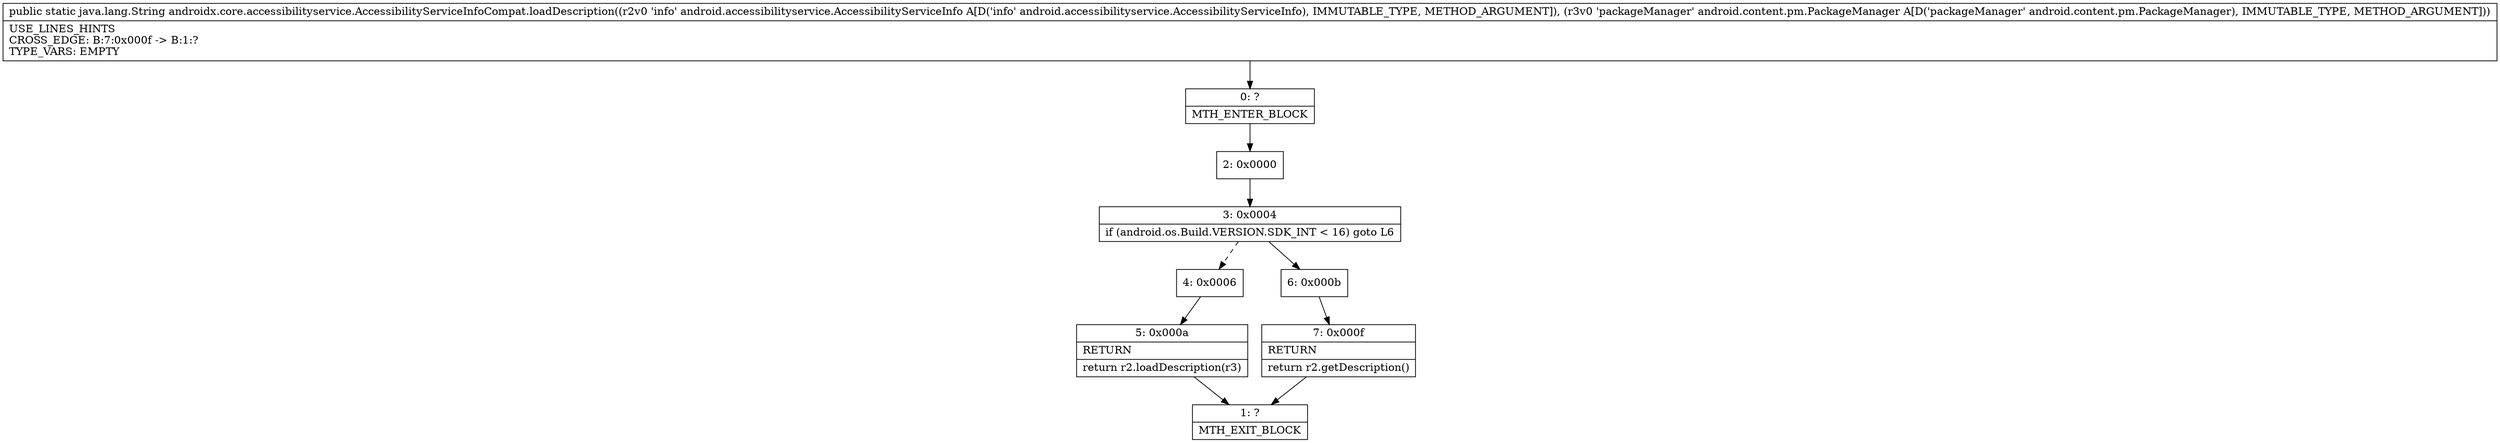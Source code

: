 digraph "CFG forandroidx.core.accessibilityservice.AccessibilityServiceInfoCompat.loadDescription(Landroid\/accessibilityservice\/AccessibilityServiceInfo;Landroid\/content\/pm\/PackageManager;)Ljava\/lang\/String;" {
Node_0 [shape=record,label="{0\:\ ?|MTH_ENTER_BLOCK\l}"];
Node_2 [shape=record,label="{2\:\ 0x0000}"];
Node_3 [shape=record,label="{3\:\ 0x0004|if (android.os.Build.VERSION.SDK_INT \< 16) goto L6\l}"];
Node_4 [shape=record,label="{4\:\ 0x0006}"];
Node_5 [shape=record,label="{5\:\ 0x000a|RETURN\l|return r2.loadDescription(r3)\l}"];
Node_1 [shape=record,label="{1\:\ ?|MTH_EXIT_BLOCK\l}"];
Node_6 [shape=record,label="{6\:\ 0x000b}"];
Node_7 [shape=record,label="{7\:\ 0x000f|RETURN\l|return r2.getDescription()\l}"];
MethodNode[shape=record,label="{public static java.lang.String androidx.core.accessibilityservice.AccessibilityServiceInfoCompat.loadDescription((r2v0 'info' android.accessibilityservice.AccessibilityServiceInfo A[D('info' android.accessibilityservice.AccessibilityServiceInfo), IMMUTABLE_TYPE, METHOD_ARGUMENT]), (r3v0 'packageManager' android.content.pm.PackageManager A[D('packageManager' android.content.pm.PackageManager), IMMUTABLE_TYPE, METHOD_ARGUMENT]))  | USE_LINES_HINTS\lCROSS_EDGE: B:7:0x000f \-\> B:1:?\lTYPE_VARS: EMPTY\l}"];
MethodNode -> Node_0;Node_0 -> Node_2;
Node_2 -> Node_3;
Node_3 -> Node_4[style=dashed];
Node_3 -> Node_6;
Node_4 -> Node_5;
Node_5 -> Node_1;
Node_6 -> Node_7;
Node_7 -> Node_1;
}

